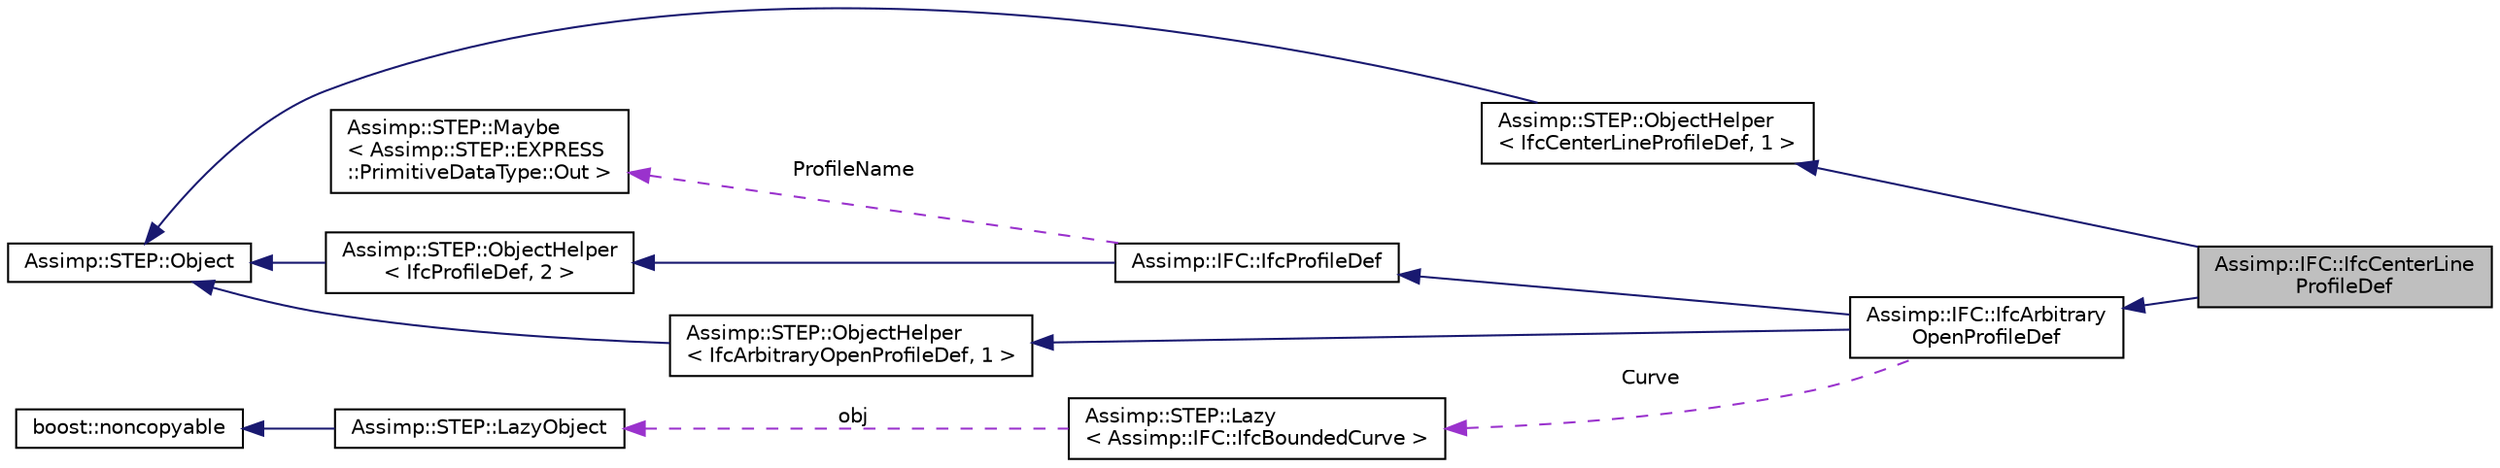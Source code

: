 digraph "Assimp::IFC::IfcCenterLineProfileDef"
{
  edge [fontname="Helvetica",fontsize="10",labelfontname="Helvetica",labelfontsize="10"];
  node [fontname="Helvetica",fontsize="10",shape=record];
  rankdir="LR";
  Node1 [label="Assimp::IFC::IfcCenterLine\lProfileDef",height=0.2,width=0.4,color="black", fillcolor="grey75", style="filled", fontcolor="black"];
  Node2 -> Node1 [dir="back",color="midnightblue",fontsize="10",style="solid",fontname="Helvetica"];
  Node2 [label="Assimp::IFC::IfcArbitrary\lOpenProfileDef",height=0.2,width=0.4,color="black", fillcolor="white", style="filled",URL="$struct_assimp_1_1_i_f_c_1_1_ifc_arbitrary_open_profile_def.html"];
  Node3 -> Node2 [dir="back",color="midnightblue",fontsize="10",style="solid",fontname="Helvetica"];
  Node3 [label="Assimp::IFC::IfcProfileDef",height=0.2,width=0.4,color="black", fillcolor="white", style="filled",URL="$struct_assimp_1_1_i_f_c_1_1_ifc_profile_def.html"];
  Node4 -> Node3 [dir="back",color="midnightblue",fontsize="10",style="solid",fontname="Helvetica"];
  Node4 [label="Assimp::STEP::ObjectHelper\l\< IfcProfileDef, 2 \>",height=0.2,width=0.4,color="black", fillcolor="white", style="filled",URL="$struct_assimp_1_1_s_t_e_p_1_1_object_helper.html"];
  Node5 -> Node4 [dir="back",color="midnightblue",fontsize="10",style="solid",fontname="Helvetica"];
  Node5 [label="Assimp::STEP::Object",height=0.2,width=0.4,color="black", fillcolor="white", style="filled",URL="$class_assimp_1_1_s_t_e_p_1_1_object.html"];
  Node6 -> Node3 [dir="back",color="darkorchid3",fontsize="10",style="dashed",label=" ProfileName" ,fontname="Helvetica"];
  Node6 [label="Assimp::STEP::Maybe\l\< Assimp::STEP::EXPRESS\l::PrimitiveDataType::Out \>",height=0.2,width=0.4,color="black", fillcolor="white", style="filled",URL="$struct_assimp_1_1_s_t_e_p_1_1_maybe.html"];
  Node7 -> Node2 [dir="back",color="midnightblue",fontsize="10",style="solid",fontname="Helvetica"];
  Node7 [label="Assimp::STEP::ObjectHelper\l\< IfcArbitraryOpenProfileDef, 1 \>",height=0.2,width=0.4,color="black", fillcolor="white", style="filled",URL="$struct_assimp_1_1_s_t_e_p_1_1_object_helper.html"];
  Node5 -> Node7 [dir="back",color="midnightblue",fontsize="10",style="solid",fontname="Helvetica"];
  Node8 -> Node2 [dir="back",color="darkorchid3",fontsize="10",style="dashed",label=" Curve" ,fontname="Helvetica"];
  Node8 [label="Assimp::STEP::Lazy\l\< Assimp::IFC::IfcBoundedCurve \>",height=0.2,width=0.4,color="black", fillcolor="white", style="filled",URL="$struct_assimp_1_1_s_t_e_p_1_1_lazy.html"];
  Node9 -> Node8 [dir="back",color="darkorchid3",fontsize="10",style="dashed",label=" obj" ,fontname="Helvetica"];
  Node9 [label="Assimp::STEP::LazyObject",height=0.2,width=0.4,color="black", fillcolor="white", style="filled",URL="$class_assimp_1_1_s_t_e_p_1_1_lazy_object.html"];
  Node10 -> Node9 [dir="back",color="midnightblue",fontsize="10",style="solid",fontname="Helvetica"];
  Node10 [label="boost::noncopyable",height=0.2,width=0.4,color="black", fillcolor="white", style="filled",URL="$classboost_1_1noncopyable___1_1noncopyable.html"];
  Node11 -> Node1 [dir="back",color="midnightblue",fontsize="10",style="solid",fontname="Helvetica"];
  Node11 [label="Assimp::STEP::ObjectHelper\l\< IfcCenterLineProfileDef, 1 \>",height=0.2,width=0.4,color="black", fillcolor="white", style="filled",URL="$struct_assimp_1_1_s_t_e_p_1_1_object_helper.html"];
  Node5 -> Node11 [dir="back",color="midnightblue",fontsize="10",style="solid",fontname="Helvetica"];
}

